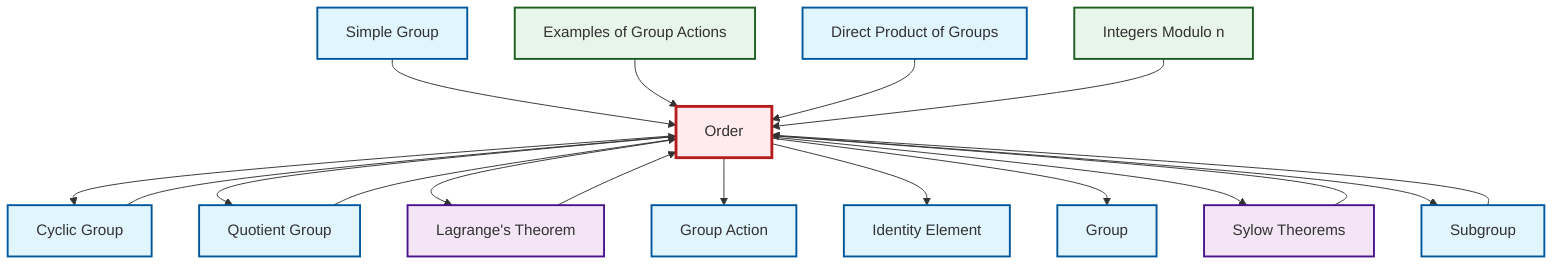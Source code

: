 graph TD
    classDef definition fill:#e1f5fe,stroke:#01579b,stroke-width:2px
    classDef theorem fill:#f3e5f5,stroke:#4a148c,stroke-width:2px
    classDef axiom fill:#fff3e0,stroke:#e65100,stroke-width:2px
    classDef example fill:#e8f5e9,stroke:#1b5e20,stroke-width:2px
    classDef current fill:#ffebee,stroke:#b71c1c,stroke-width:3px
    ex-group-action-examples["Examples of Group Actions"]:::example
    def-group["Group"]:::definition
    def-group-action["Group Action"]:::definition
    def-quotient-group["Quotient Group"]:::definition
    def-order["Order"]:::definition
    def-cyclic-group["Cyclic Group"]:::definition
    thm-sylow["Sylow Theorems"]:::theorem
    def-direct-product["Direct Product of Groups"]:::definition
    thm-lagrange["Lagrange's Theorem"]:::theorem
    def-simple-group["Simple Group"]:::definition
    def-subgroup["Subgroup"]:::definition
    def-identity-element["Identity Element"]:::definition
    ex-quotient-integers-mod-n["Integers Modulo n"]:::example
    def-order --> def-cyclic-group
    def-order --> def-quotient-group
    def-order --> thm-lagrange
    thm-lagrange --> def-order
    def-simple-group --> def-order
    def-order --> def-group-action
    ex-group-action-examples --> def-order
    def-quotient-group --> def-order
    def-direct-product --> def-order
    def-cyclic-group --> def-order
    def-order --> def-identity-element
    def-subgroup --> def-order
    thm-sylow --> def-order
    def-order --> def-group
    ex-quotient-integers-mod-n --> def-order
    def-order --> thm-sylow
    def-order --> def-subgroup
    class def-order current